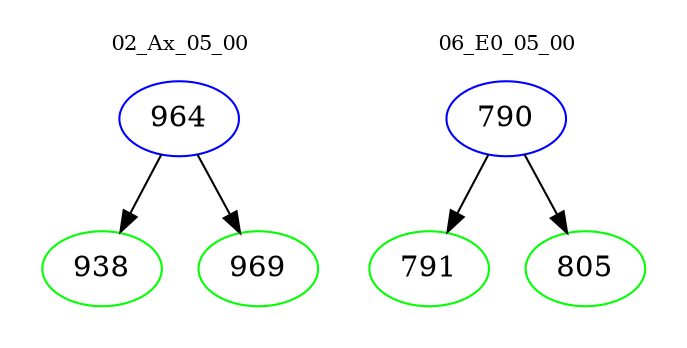 digraph{
subgraph cluster_0 {
color = white
label = "02_Ax_05_00";
fontsize=10;
T0_964 [label="964", color="blue"]
T0_964 -> T0_938 [color="black"]
T0_938 [label="938", color="green"]
T0_964 -> T0_969 [color="black"]
T0_969 [label="969", color="green"]
}
subgraph cluster_1 {
color = white
label = "06_E0_05_00";
fontsize=10;
T1_790 [label="790", color="blue"]
T1_790 -> T1_791 [color="black"]
T1_791 [label="791", color="green"]
T1_790 -> T1_805 [color="black"]
T1_805 [label="805", color="green"]
}
}
